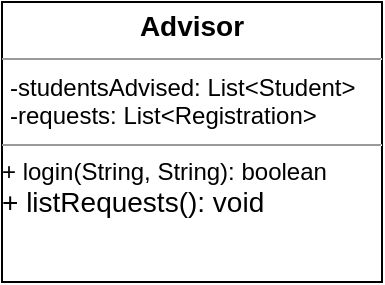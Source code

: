 <mxfile version="22.0.3" type="device">
  <diagram name="Sayfa -1" id="g0sanDhBUIlr_DbwE8f9">
    <mxGraphModel dx="1036" dy="606" grid="1" gridSize="10" guides="1" tooltips="1" connect="1" arrows="1" fold="1" page="1" pageScale="1" pageWidth="827" pageHeight="1169" math="0" shadow="0">
      <root>
        <mxCell id="0" />
        <mxCell id="1" parent="0" />
        <mxCell id="tuxUkuzip0aItXekB299-1" value="&lt;p style=&quot;margin: 4px 0px 0px; text-align: center; font-size: 14px;&quot;&gt;&lt;b style=&quot;&quot;&gt;&lt;font style=&quot;font-size: 14px;&quot;&gt;Advisor&lt;/font&gt;&lt;/b&gt;&lt;/p&gt;&lt;hr style=&quot;font-size: 14px;&quot; size=&quot;1&quot;&gt;&lt;p style=&quot;margin:0px;margin-left:4px;&quot;&gt;-studentsAdvised: List&amp;lt;Student&amp;gt;&lt;/p&gt;&lt;p style=&quot;margin:0px;margin-left:4px;&quot;&gt;-requests: List&amp;lt;Registration&amp;gt;&lt;/p&gt;&lt;hr size=&quot;1&quot;&gt;+ login(String, String): boolean&lt;br style=&quot;border-color: var(--border-color); font-size: 14px;&quot;&gt;&lt;span style=&quot;font-size: 14px;&quot;&gt;+ listRequests(): void&lt;/span&gt;" style="verticalAlign=top;align=left;overflow=fill;fontSize=12;fontFamily=Helvetica;html=1;whiteSpace=wrap;" parent="1" vertex="1">
          <mxGeometry x="70" y="60" width="190" height="140" as="geometry" />
        </mxCell>
      </root>
    </mxGraphModel>
  </diagram>
</mxfile>
